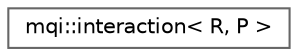 digraph "Graphical Class Hierarchy"
{
 // LATEX_PDF_SIZE
  bgcolor="transparent";
  edge [fontname=Helvetica,fontsize=10,labelfontname=Helvetica,labelfontsize=10];
  node [fontname=Helvetica,fontsize=10,shape=box,height=0.2,width=0.4];
  rankdir="LR";
  Node0 [id="Node000000",label="mqi::interaction\< R, P \>",height=0.2,width=0.4,color="grey40", fillcolor="white", style="filled",URL="$classmqi_1_1interaction.html",tooltip="A pure virtual class representing the interaction between a particle and a material."];
}
